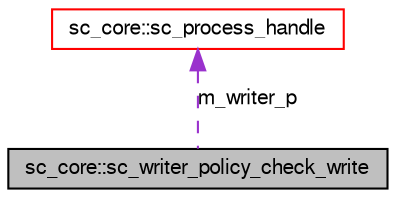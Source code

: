 digraph G
{
  edge [fontname="FreeSans",fontsize="10",labelfontname="FreeSans",labelfontsize="10"];
  node [fontname="FreeSans",fontsize="10",shape=record];
  Node1 [label="sc_core::sc_writer_policy_check_write",height=0.2,width=0.4,color="black", fillcolor="grey75", style="filled" fontcolor="black"];
  Node2 -> Node1 [dir=back,color="darkorchid3",fontsize="10",style="dashed",label="m_writer_p",fontname="FreeSans"];
  Node2 [label="sc_core::sc_process_handle",height=0.2,width=0.4,color="red", fillcolor="white", style="filled",URL="$a00159.html"];
}

